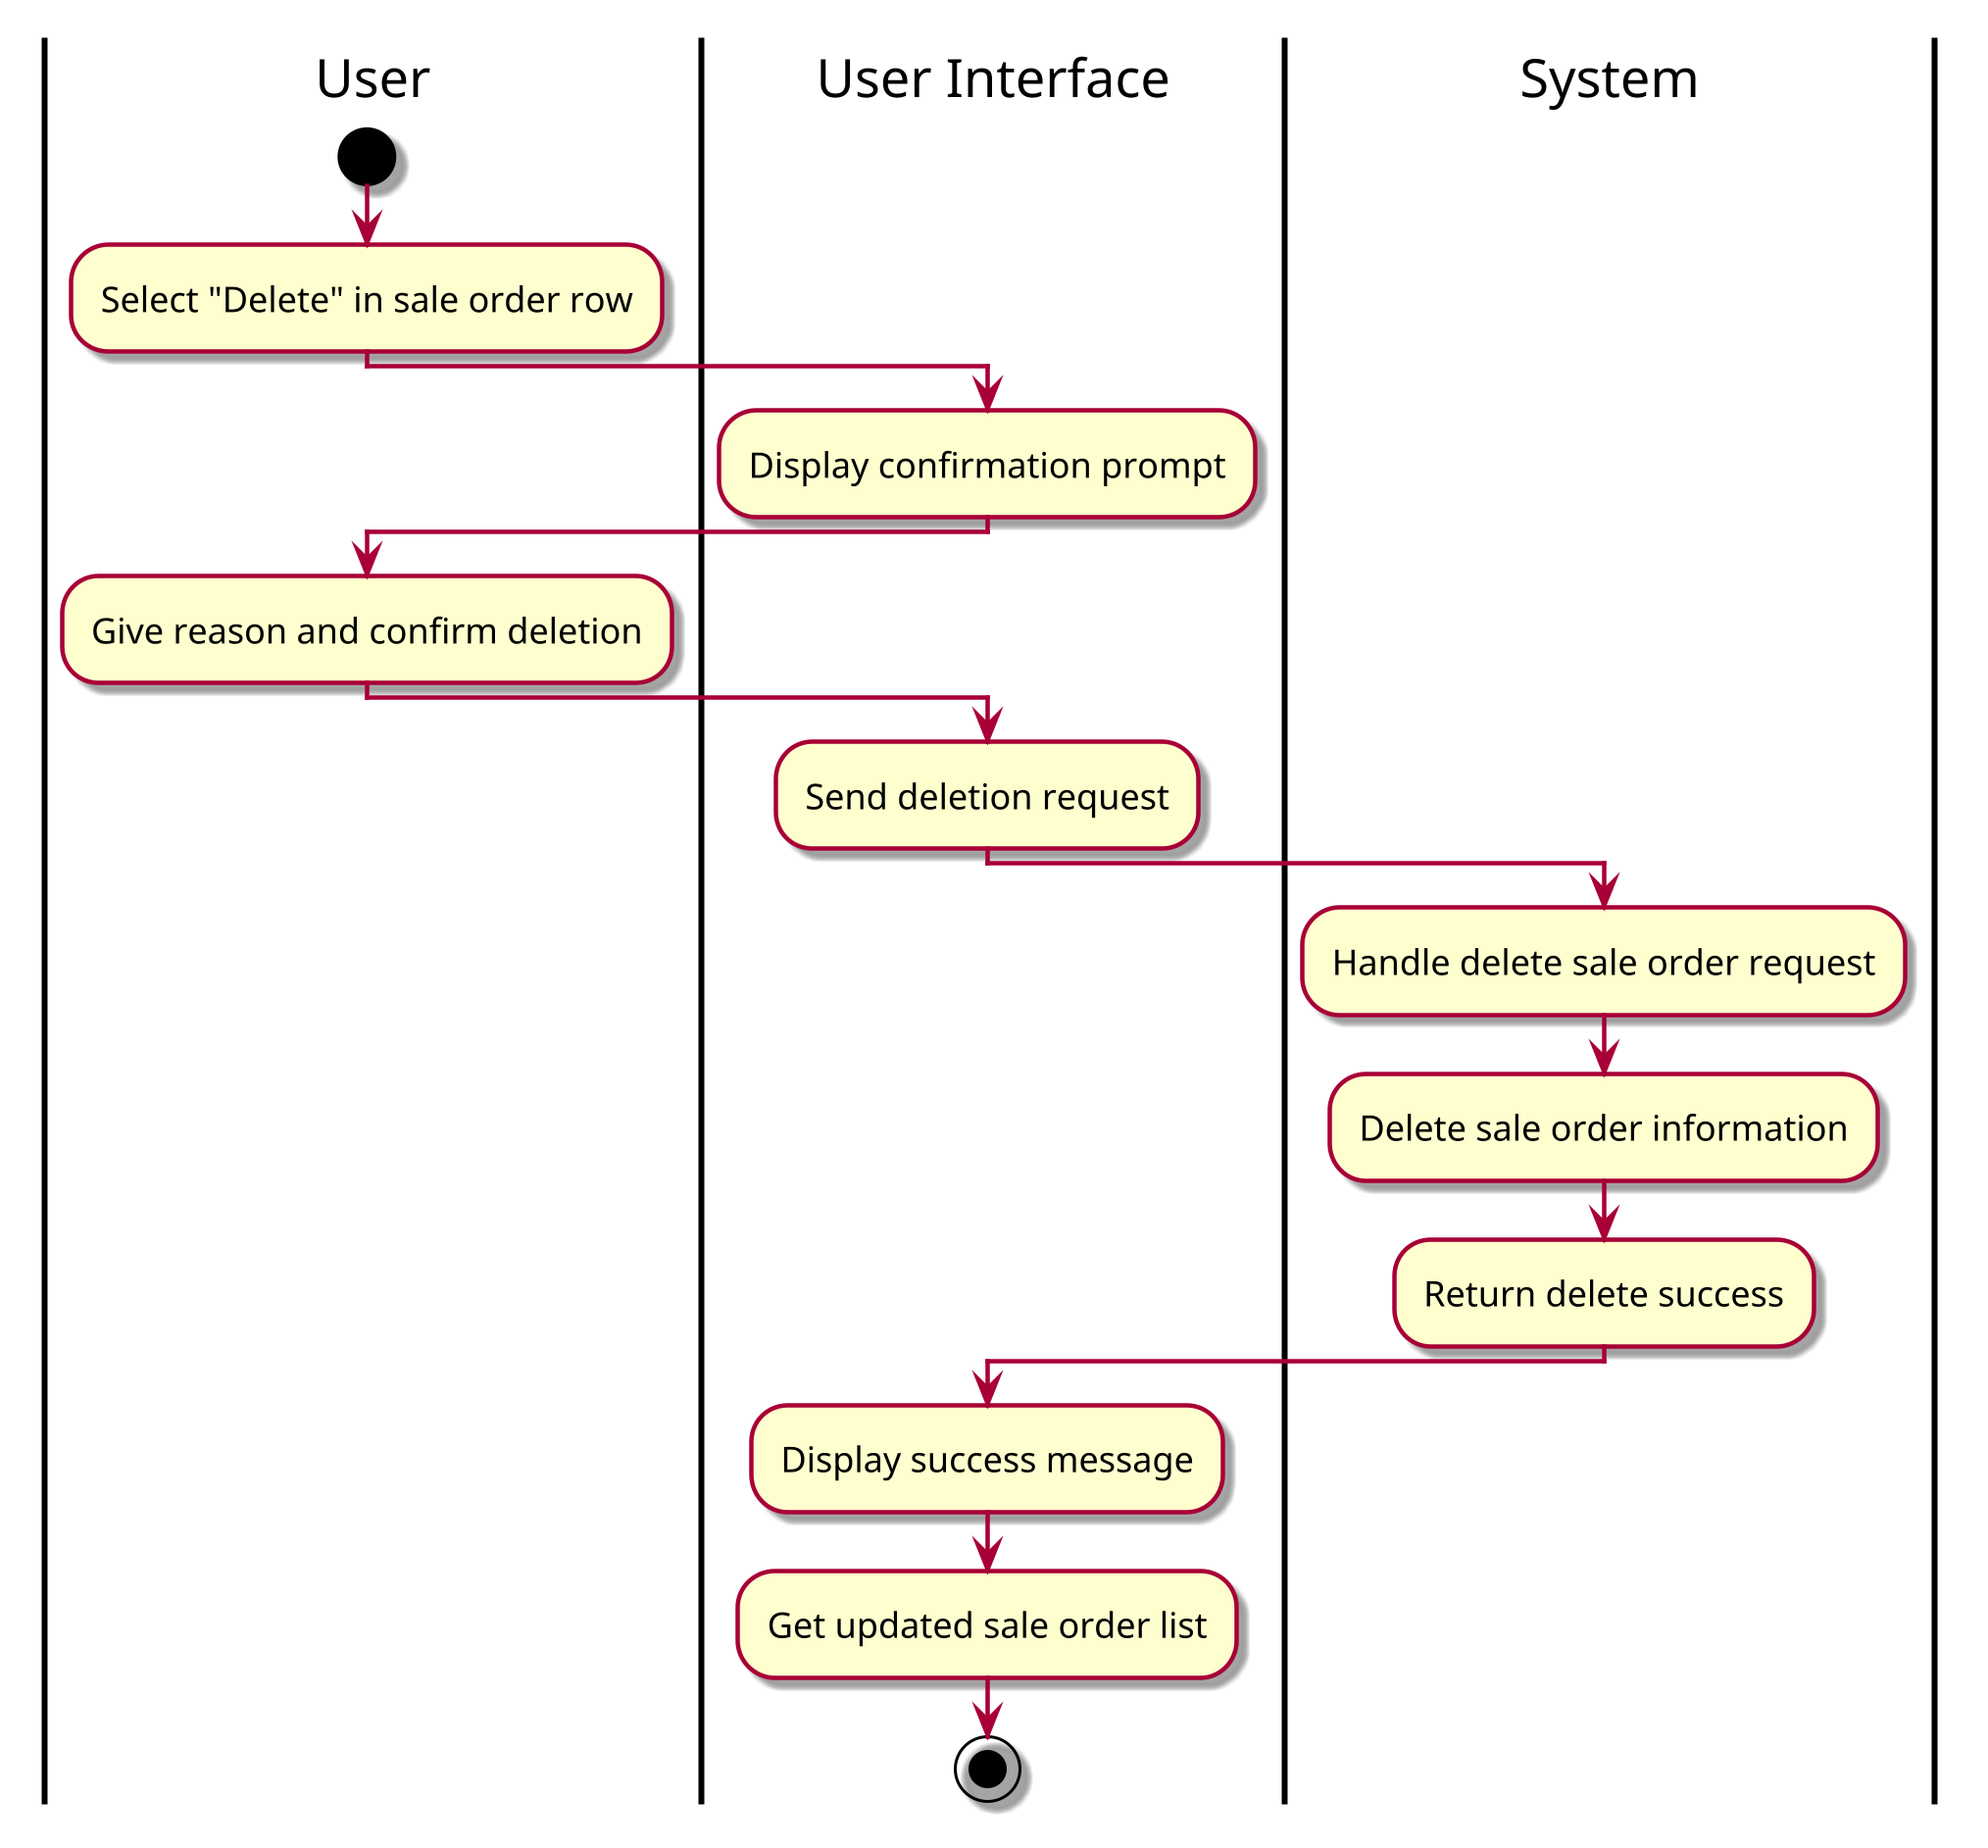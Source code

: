 @startuml Delete Sale Order
skin rose
scale 3

|User|
start
:Select "Delete" in sale order row;
|User Interface|
:Display confirmation prompt;
|User|
:Give reason and confirm deletion;
|User Interface|
:Send deletion request;
|System|
:Handle delete sale order request;
:Delete sale order information;
:Return delete success;
|User Interface|
:Display success message;
:Get updated sale order list;
stop

@enduml